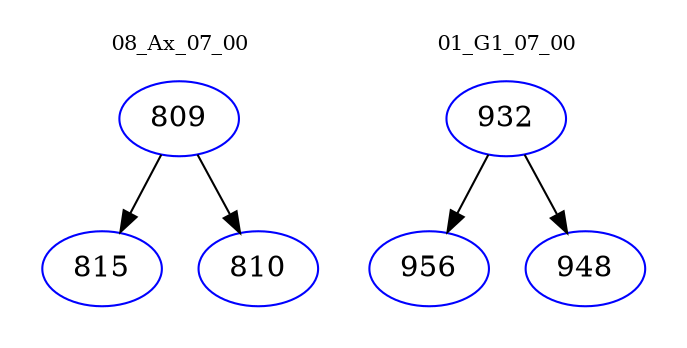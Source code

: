 digraph{
subgraph cluster_0 {
color = white
label = "08_Ax_07_00";
fontsize=10;
T0_809 [label="809", color="blue"]
T0_809 -> T0_815 [color="black"]
T0_815 [label="815", color="blue"]
T0_809 -> T0_810 [color="black"]
T0_810 [label="810", color="blue"]
}
subgraph cluster_1 {
color = white
label = "01_G1_07_00";
fontsize=10;
T1_932 [label="932", color="blue"]
T1_932 -> T1_956 [color="black"]
T1_956 [label="956", color="blue"]
T1_932 -> T1_948 [color="black"]
T1_948 [label="948", color="blue"]
}
}
